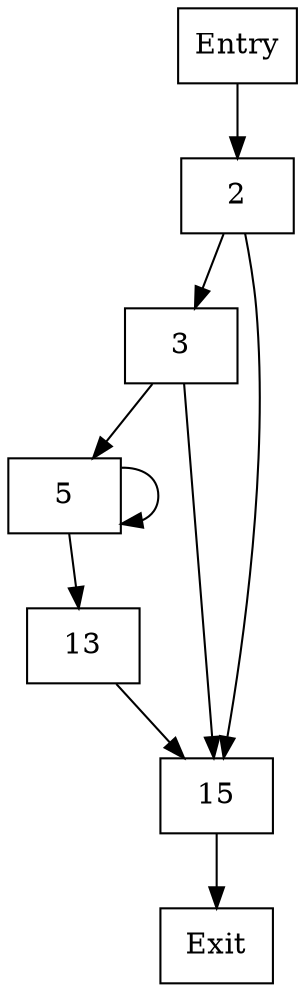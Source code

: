digraph "CFG" {
  node [shape=box];

  "Entry" -> "2";
  "2" -> "3";
  "3" -> "5";
  "5" -> "5";
  "5" -> "13";
  "13" -> "15";
  "3" -> "15";
  "2" -> "15";
  "15" -> "Exit";
}